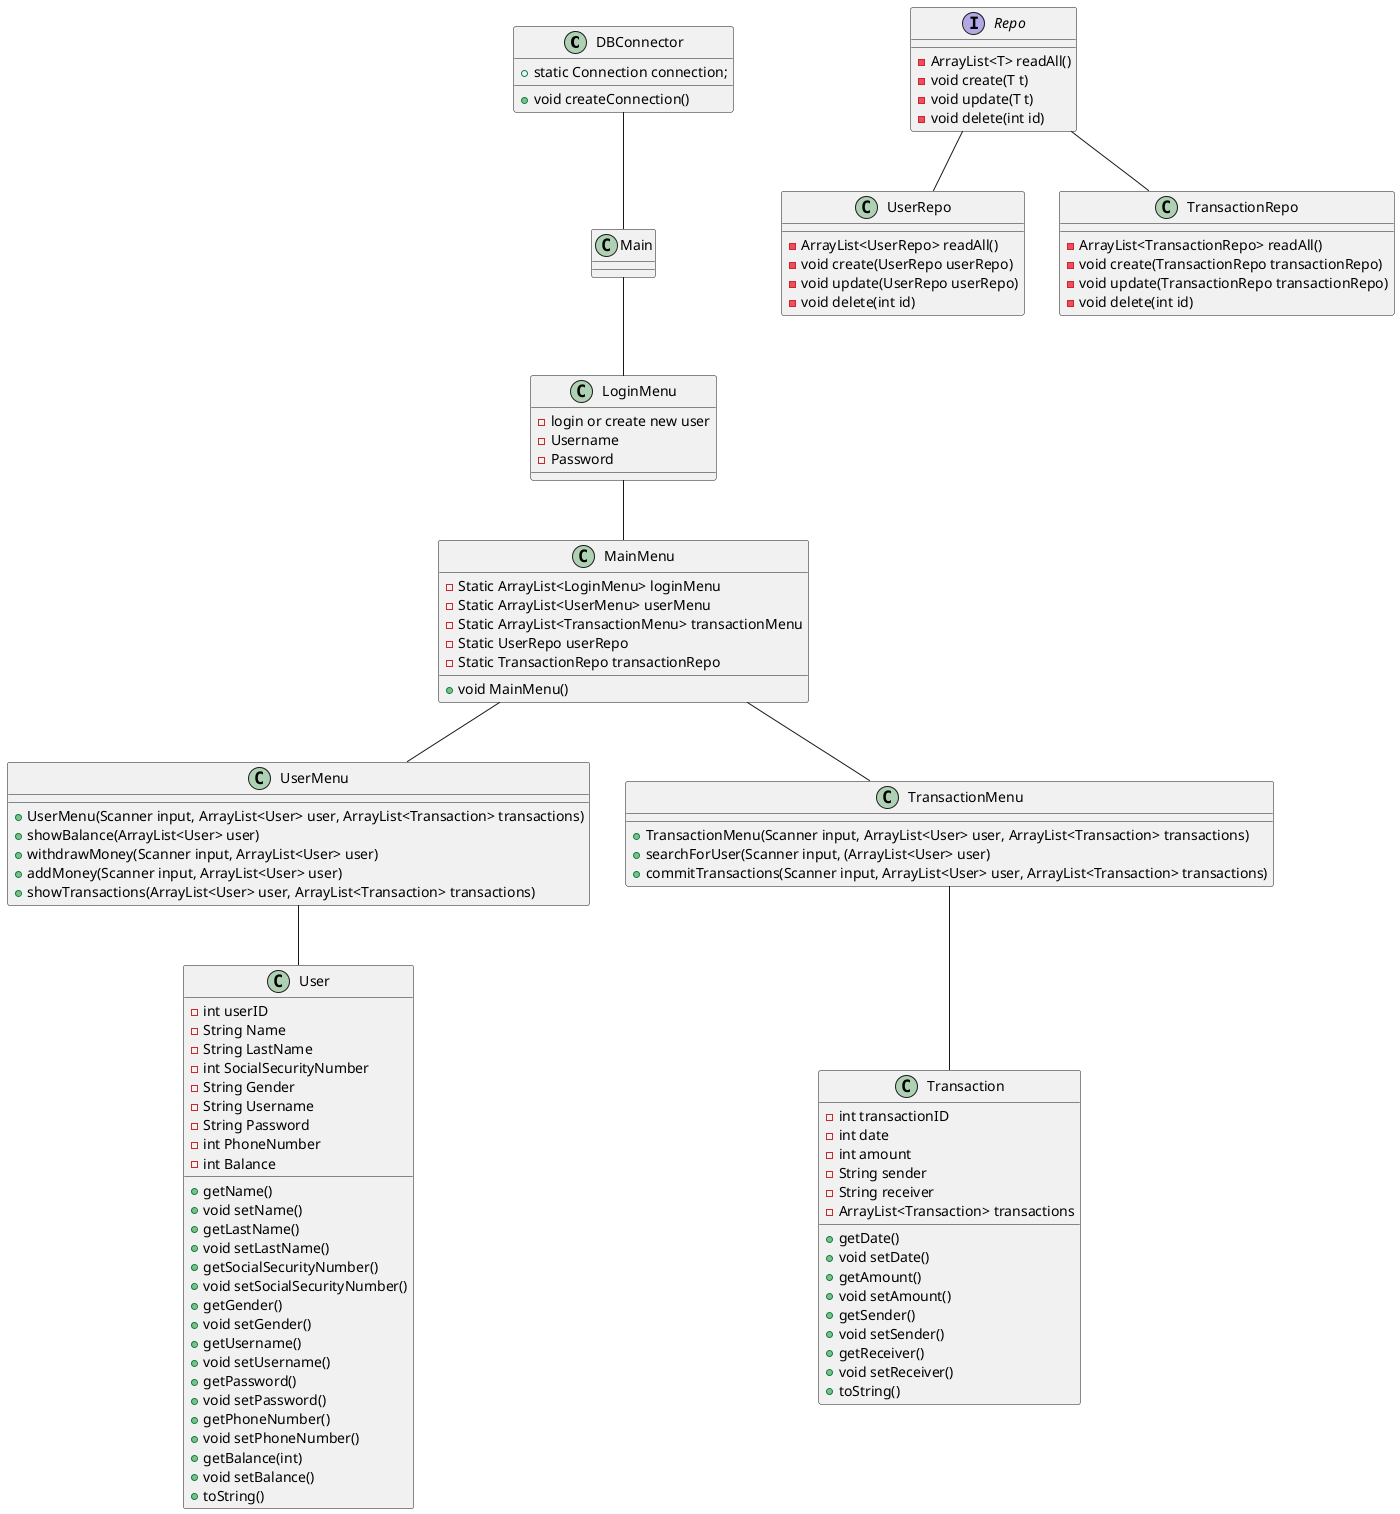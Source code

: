 @startuml

DBConnector -- Main
Main -- LoginMenu
LoginMenu -- MainMenu
MainMenu -- UserMenu
MainMenu -- TransactionMenu
UserMenu -- User
TransactionMenu -- Transaction
Repo -- UserRepo
Repo -- TransactionRepo

class DBConnector {
+ static Connection connection;
+ void createConnection()
}

class LoginMenu{
- login or create new user
- Username
- Password
}

class Main{
}

class MainMenu {
- Static ArrayList<LoginMenu> loginMenu
- Static ArrayList<UserMenu> userMenu
- Static ArrayList<TransactionMenu> transactionMenu
- Static UserRepo userRepo
- Static TransactionRepo transactionRepo
+ void MainMenu()
}

class UserMenu{
+ UserMenu(Scanner input, ArrayList<User> user, ArrayList<Transaction> transactions)
+ showBalance(ArrayList<User> user)
+ withdrawMoney(Scanner input, ArrayList<User> user)
+ addMoney(Scanner input, ArrayList<User> user)
+ showTransactions(ArrayList<User> user, ArrayList<Transaction> transactions)
}

class TransactionMenu{
+ TransactionMenu(Scanner input, ArrayList<User> user, ArrayList<Transaction> transactions)
+ searchForUser(Scanner input, (ArrayList<User> user)
+ commitTransactions(Scanner input, ArrayList<User> user, ArrayList<Transaction> transactions)
}

class User{
- int userID
- String Name
- String LastName
- int SocialSecurityNumber
- String Gender
- String Username
- String Password
- int PhoneNumber
- int Balance
+ getName()
+ void setName()
+ getLastName()
+ void setLastName()
+ getSocialSecurityNumber()
+ void setSocialSecurityNumber()
+ getGender()
+ void setGender()
+ getUsername()
+ void setUsername()
+ getPassword()
+ void setPassword()
+ getPhoneNumber()
+ void setPhoneNumber()
+ getBalance(int)
+ void setBalance()
+ toString()
}
class Transaction {
- int transactionID
- int date
- int amount
- String sender
- String receiver
- ArrayList<Transaction> transactions
+ getDate()
+ void setDate()
+ getAmount()
+ void setAmount()
+ getSender()
+ void setSender()
+ getReceiver()
+ void setReceiver()
+ toString()
}

interface Repo {
- ArrayList<T> readAll()
- void create(T t)
- void update(T t)
- void delete(int id)
}
class UserRepo {
- ArrayList<UserRepo> readAll()
- void create(UserRepo userRepo)
- void update(UserRepo userRepo)
- void delete(int id)
}
class TransactionRepo {
- ArrayList<TransactionRepo> readAll()
- void create(TransactionRepo transactionRepo)
- void update(TransactionRepo transactionRepo)
- void delete(int id)
}

@enduml